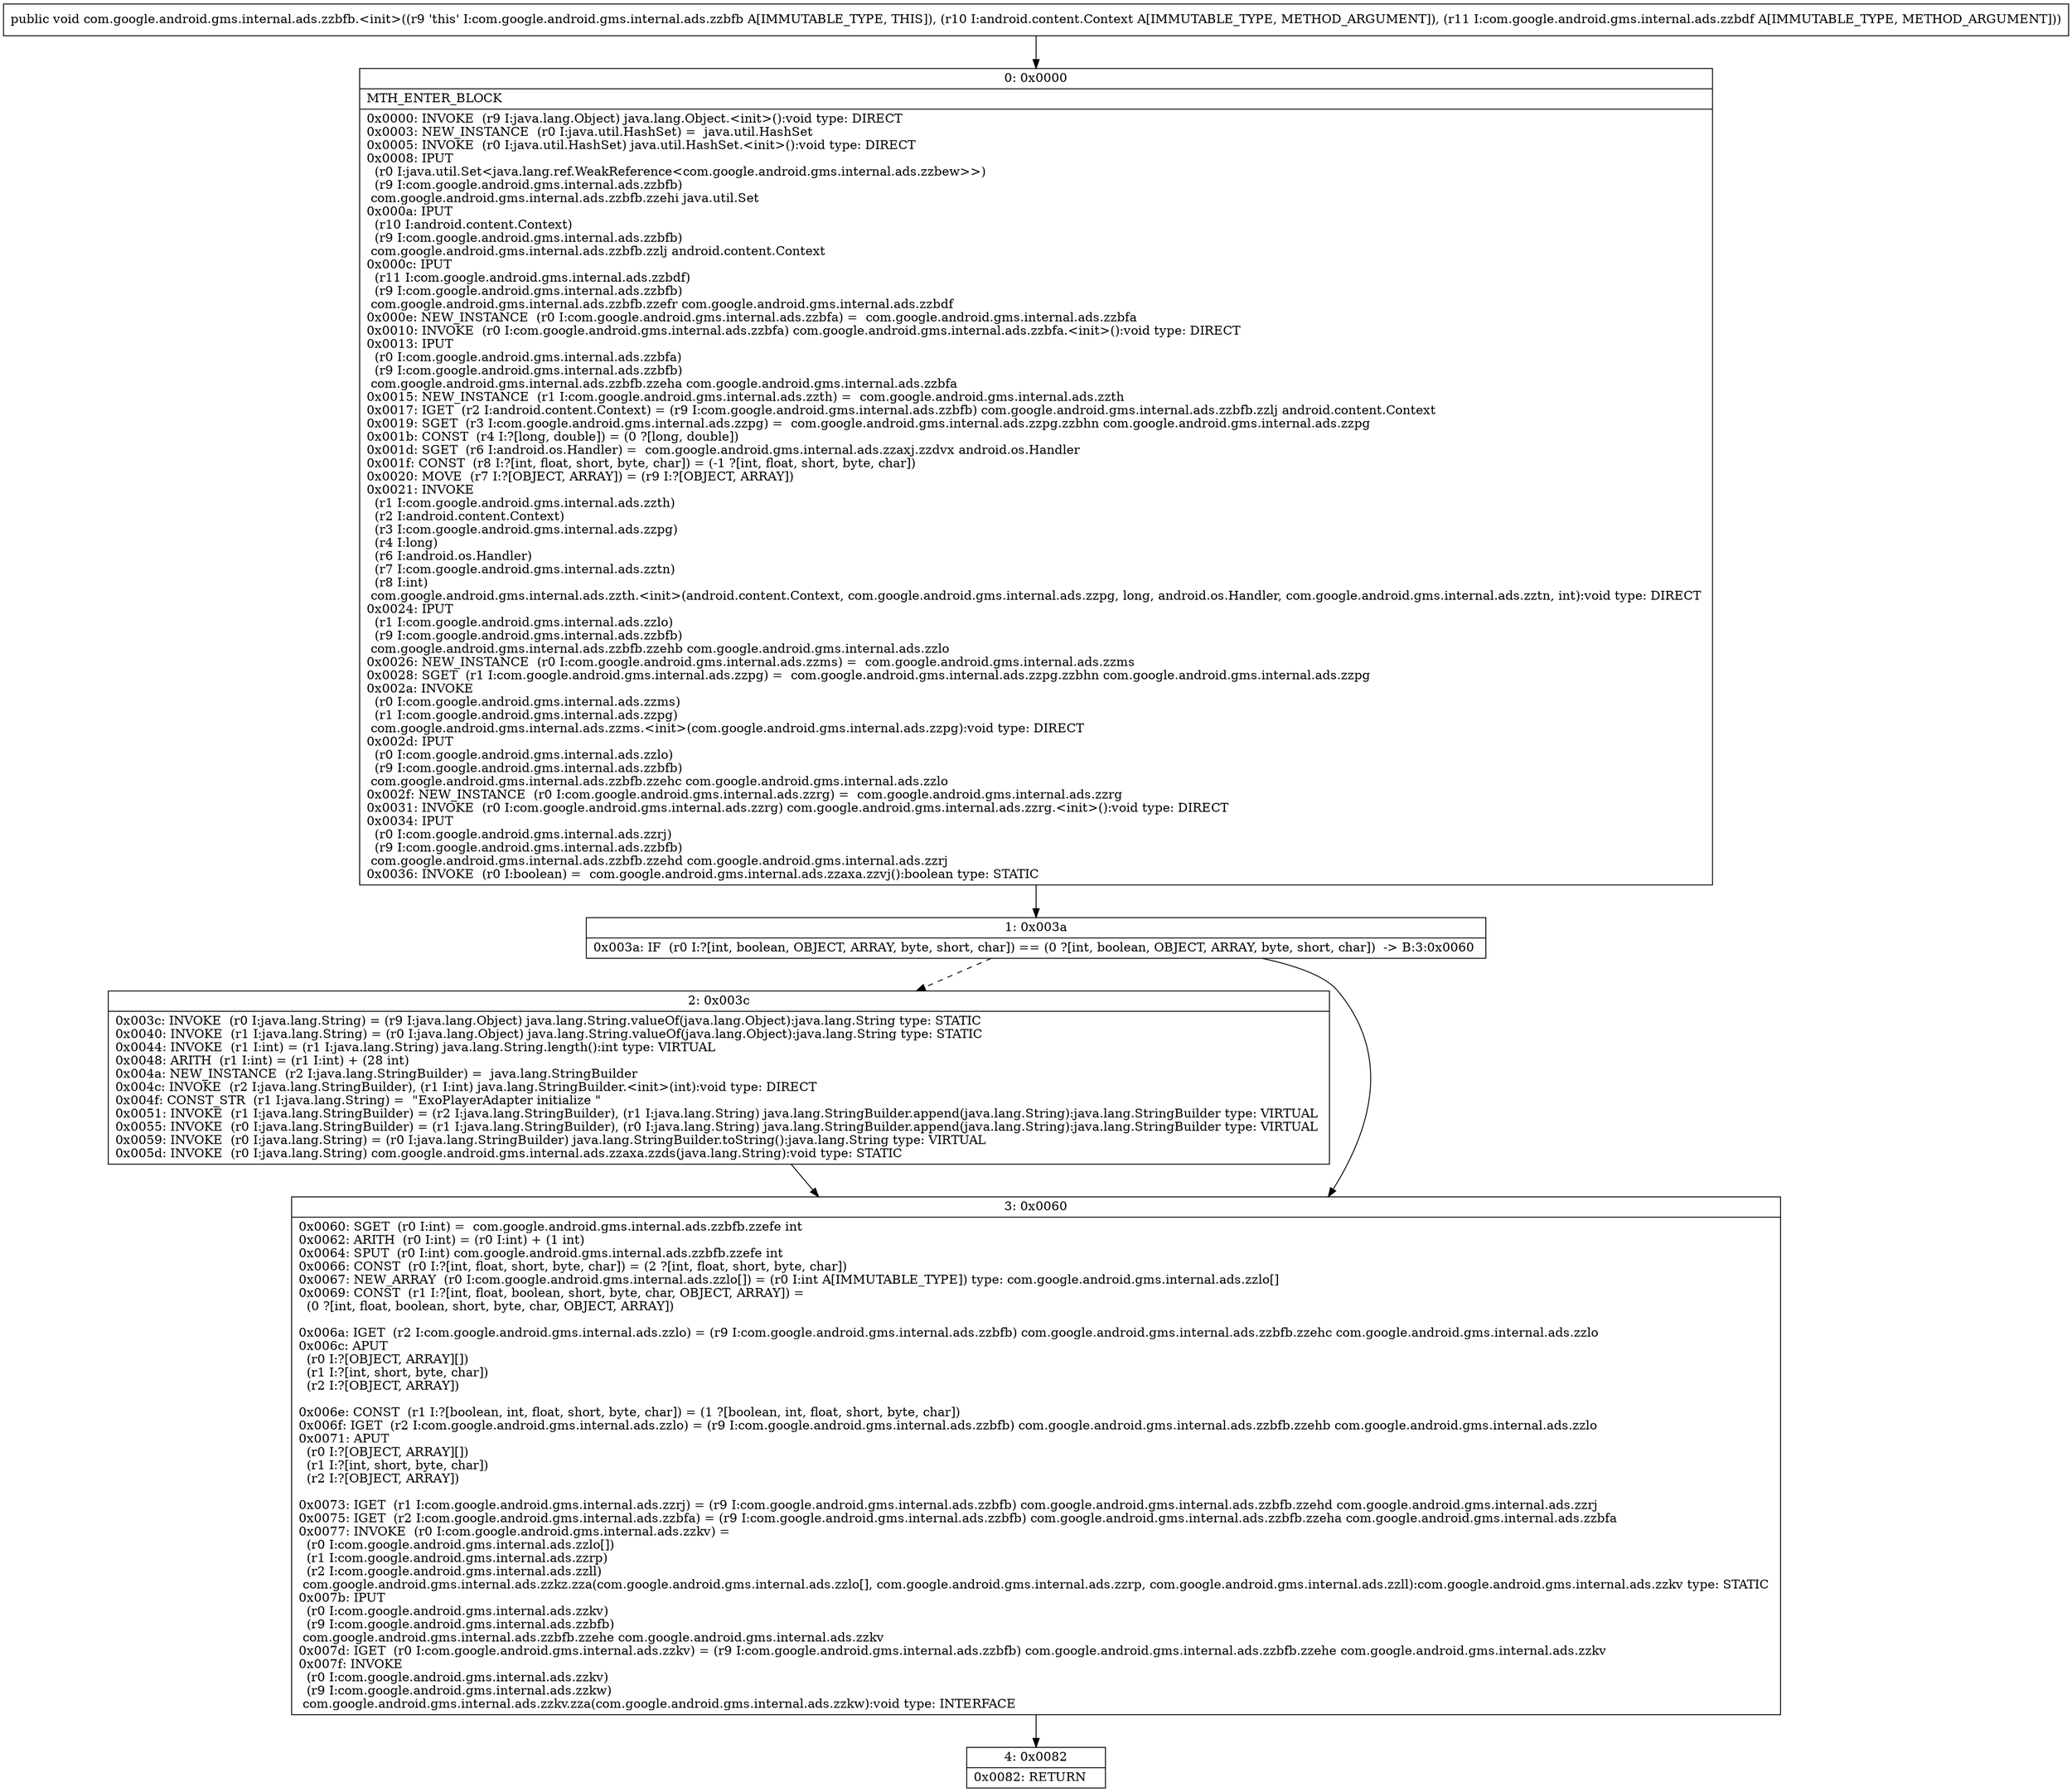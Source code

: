 digraph "CFG forcom.google.android.gms.internal.ads.zzbfb.\<init\>(Landroid\/content\/Context;Lcom\/google\/android\/gms\/internal\/ads\/zzbdf;)V" {
Node_0 [shape=record,label="{0\:\ 0x0000|MTH_ENTER_BLOCK\l|0x0000: INVOKE  (r9 I:java.lang.Object) java.lang.Object.\<init\>():void type: DIRECT \l0x0003: NEW_INSTANCE  (r0 I:java.util.HashSet) =  java.util.HashSet \l0x0005: INVOKE  (r0 I:java.util.HashSet) java.util.HashSet.\<init\>():void type: DIRECT \l0x0008: IPUT  \l  (r0 I:java.util.Set\<java.lang.ref.WeakReference\<com.google.android.gms.internal.ads.zzbew\>\>)\l  (r9 I:com.google.android.gms.internal.ads.zzbfb)\l com.google.android.gms.internal.ads.zzbfb.zzehi java.util.Set \l0x000a: IPUT  \l  (r10 I:android.content.Context)\l  (r9 I:com.google.android.gms.internal.ads.zzbfb)\l com.google.android.gms.internal.ads.zzbfb.zzlj android.content.Context \l0x000c: IPUT  \l  (r11 I:com.google.android.gms.internal.ads.zzbdf)\l  (r9 I:com.google.android.gms.internal.ads.zzbfb)\l com.google.android.gms.internal.ads.zzbfb.zzefr com.google.android.gms.internal.ads.zzbdf \l0x000e: NEW_INSTANCE  (r0 I:com.google.android.gms.internal.ads.zzbfa) =  com.google.android.gms.internal.ads.zzbfa \l0x0010: INVOKE  (r0 I:com.google.android.gms.internal.ads.zzbfa) com.google.android.gms.internal.ads.zzbfa.\<init\>():void type: DIRECT \l0x0013: IPUT  \l  (r0 I:com.google.android.gms.internal.ads.zzbfa)\l  (r9 I:com.google.android.gms.internal.ads.zzbfb)\l com.google.android.gms.internal.ads.zzbfb.zzeha com.google.android.gms.internal.ads.zzbfa \l0x0015: NEW_INSTANCE  (r1 I:com.google.android.gms.internal.ads.zzth) =  com.google.android.gms.internal.ads.zzth \l0x0017: IGET  (r2 I:android.content.Context) = (r9 I:com.google.android.gms.internal.ads.zzbfb) com.google.android.gms.internal.ads.zzbfb.zzlj android.content.Context \l0x0019: SGET  (r3 I:com.google.android.gms.internal.ads.zzpg) =  com.google.android.gms.internal.ads.zzpg.zzbhn com.google.android.gms.internal.ads.zzpg \l0x001b: CONST  (r4 I:?[long, double]) = (0 ?[long, double]) \l0x001d: SGET  (r6 I:android.os.Handler) =  com.google.android.gms.internal.ads.zzaxj.zzdvx android.os.Handler \l0x001f: CONST  (r8 I:?[int, float, short, byte, char]) = (\-1 ?[int, float, short, byte, char]) \l0x0020: MOVE  (r7 I:?[OBJECT, ARRAY]) = (r9 I:?[OBJECT, ARRAY]) \l0x0021: INVOKE  \l  (r1 I:com.google.android.gms.internal.ads.zzth)\l  (r2 I:android.content.Context)\l  (r3 I:com.google.android.gms.internal.ads.zzpg)\l  (r4 I:long)\l  (r6 I:android.os.Handler)\l  (r7 I:com.google.android.gms.internal.ads.zztn)\l  (r8 I:int)\l com.google.android.gms.internal.ads.zzth.\<init\>(android.content.Context, com.google.android.gms.internal.ads.zzpg, long, android.os.Handler, com.google.android.gms.internal.ads.zztn, int):void type: DIRECT \l0x0024: IPUT  \l  (r1 I:com.google.android.gms.internal.ads.zzlo)\l  (r9 I:com.google.android.gms.internal.ads.zzbfb)\l com.google.android.gms.internal.ads.zzbfb.zzehb com.google.android.gms.internal.ads.zzlo \l0x0026: NEW_INSTANCE  (r0 I:com.google.android.gms.internal.ads.zzms) =  com.google.android.gms.internal.ads.zzms \l0x0028: SGET  (r1 I:com.google.android.gms.internal.ads.zzpg) =  com.google.android.gms.internal.ads.zzpg.zzbhn com.google.android.gms.internal.ads.zzpg \l0x002a: INVOKE  \l  (r0 I:com.google.android.gms.internal.ads.zzms)\l  (r1 I:com.google.android.gms.internal.ads.zzpg)\l com.google.android.gms.internal.ads.zzms.\<init\>(com.google.android.gms.internal.ads.zzpg):void type: DIRECT \l0x002d: IPUT  \l  (r0 I:com.google.android.gms.internal.ads.zzlo)\l  (r9 I:com.google.android.gms.internal.ads.zzbfb)\l com.google.android.gms.internal.ads.zzbfb.zzehc com.google.android.gms.internal.ads.zzlo \l0x002f: NEW_INSTANCE  (r0 I:com.google.android.gms.internal.ads.zzrg) =  com.google.android.gms.internal.ads.zzrg \l0x0031: INVOKE  (r0 I:com.google.android.gms.internal.ads.zzrg) com.google.android.gms.internal.ads.zzrg.\<init\>():void type: DIRECT \l0x0034: IPUT  \l  (r0 I:com.google.android.gms.internal.ads.zzrj)\l  (r9 I:com.google.android.gms.internal.ads.zzbfb)\l com.google.android.gms.internal.ads.zzbfb.zzehd com.google.android.gms.internal.ads.zzrj \l0x0036: INVOKE  (r0 I:boolean) =  com.google.android.gms.internal.ads.zzaxa.zzvj():boolean type: STATIC \l}"];
Node_1 [shape=record,label="{1\:\ 0x003a|0x003a: IF  (r0 I:?[int, boolean, OBJECT, ARRAY, byte, short, char]) == (0 ?[int, boolean, OBJECT, ARRAY, byte, short, char])  \-\> B:3:0x0060 \l}"];
Node_2 [shape=record,label="{2\:\ 0x003c|0x003c: INVOKE  (r0 I:java.lang.String) = (r9 I:java.lang.Object) java.lang.String.valueOf(java.lang.Object):java.lang.String type: STATIC \l0x0040: INVOKE  (r1 I:java.lang.String) = (r0 I:java.lang.Object) java.lang.String.valueOf(java.lang.Object):java.lang.String type: STATIC \l0x0044: INVOKE  (r1 I:int) = (r1 I:java.lang.String) java.lang.String.length():int type: VIRTUAL \l0x0048: ARITH  (r1 I:int) = (r1 I:int) + (28 int) \l0x004a: NEW_INSTANCE  (r2 I:java.lang.StringBuilder) =  java.lang.StringBuilder \l0x004c: INVOKE  (r2 I:java.lang.StringBuilder), (r1 I:int) java.lang.StringBuilder.\<init\>(int):void type: DIRECT \l0x004f: CONST_STR  (r1 I:java.lang.String) =  \"ExoPlayerAdapter initialize \" \l0x0051: INVOKE  (r1 I:java.lang.StringBuilder) = (r2 I:java.lang.StringBuilder), (r1 I:java.lang.String) java.lang.StringBuilder.append(java.lang.String):java.lang.StringBuilder type: VIRTUAL \l0x0055: INVOKE  (r0 I:java.lang.StringBuilder) = (r1 I:java.lang.StringBuilder), (r0 I:java.lang.String) java.lang.StringBuilder.append(java.lang.String):java.lang.StringBuilder type: VIRTUAL \l0x0059: INVOKE  (r0 I:java.lang.String) = (r0 I:java.lang.StringBuilder) java.lang.StringBuilder.toString():java.lang.String type: VIRTUAL \l0x005d: INVOKE  (r0 I:java.lang.String) com.google.android.gms.internal.ads.zzaxa.zzds(java.lang.String):void type: STATIC \l}"];
Node_3 [shape=record,label="{3\:\ 0x0060|0x0060: SGET  (r0 I:int) =  com.google.android.gms.internal.ads.zzbfb.zzefe int \l0x0062: ARITH  (r0 I:int) = (r0 I:int) + (1 int) \l0x0064: SPUT  (r0 I:int) com.google.android.gms.internal.ads.zzbfb.zzefe int \l0x0066: CONST  (r0 I:?[int, float, short, byte, char]) = (2 ?[int, float, short, byte, char]) \l0x0067: NEW_ARRAY  (r0 I:com.google.android.gms.internal.ads.zzlo[]) = (r0 I:int A[IMMUTABLE_TYPE]) type: com.google.android.gms.internal.ads.zzlo[] \l0x0069: CONST  (r1 I:?[int, float, boolean, short, byte, char, OBJECT, ARRAY]) = \l  (0 ?[int, float, boolean, short, byte, char, OBJECT, ARRAY])\l \l0x006a: IGET  (r2 I:com.google.android.gms.internal.ads.zzlo) = (r9 I:com.google.android.gms.internal.ads.zzbfb) com.google.android.gms.internal.ads.zzbfb.zzehc com.google.android.gms.internal.ads.zzlo \l0x006c: APUT  \l  (r0 I:?[OBJECT, ARRAY][])\l  (r1 I:?[int, short, byte, char])\l  (r2 I:?[OBJECT, ARRAY])\l \l0x006e: CONST  (r1 I:?[boolean, int, float, short, byte, char]) = (1 ?[boolean, int, float, short, byte, char]) \l0x006f: IGET  (r2 I:com.google.android.gms.internal.ads.zzlo) = (r9 I:com.google.android.gms.internal.ads.zzbfb) com.google.android.gms.internal.ads.zzbfb.zzehb com.google.android.gms.internal.ads.zzlo \l0x0071: APUT  \l  (r0 I:?[OBJECT, ARRAY][])\l  (r1 I:?[int, short, byte, char])\l  (r2 I:?[OBJECT, ARRAY])\l \l0x0073: IGET  (r1 I:com.google.android.gms.internal.ads.zzrj) = (r9 I:com.google.android.gms.internal.ads.zzbfb) com.google.android.gms.internal.ads.zzbfb.zzehd com.google.android.gms.internal.ads.zzrj \l0x0075: IGET  (r2 I:com.google.android.gms.internal.ads.zzbfa) = (r9 I:com.google.android.gms.internal.ads.zzbfb) com.google.android.gms.internal.ads.zzbfb.zzeha com.google.android.gms.internal.ads.zzbfa \l0x0077: INVOKE  (r0 I:com.google.android.gms.internal.ads.zzkv) = \l  (r0 I:com.google.android.gms.internal.ads.zzlo[])\l  (r1 I:com.google.android.gms.internal.ads.zzrp)\l  (r2 I:com.google.android.gms.internal.ads.zzll)\l com.google.android.gms.internal.ads.zzkz.zza(com.google.android.gms.internal.ads.zzlo[], com.google.android.gms.internal.ads.zzrp, com.google.android.gms.internal.ads.zzll):com.google.android.gms.internal.ads.zzkv type: STATIC \l0x007b: IPUT  \l  (r0 I:com.google.android.gms.internal.ads.zzkv)\l  (r9 I:com.google.android.gms.internal.ads.zzbfb)\l com.google.android.gms.internal.ads.zzbfb.zzehe com.google.android.gms.internal.ads.zzkv \l0x007d: IGET  (r0 I:com.google.android.gms.internal.ads.zzkv) = (r9 I:com.google.android.gms.internal.ads.zzbfb) com.google.android.gms.internal.ads.zzbfb.zzehe com.google.android.gms.internal.ads.zzkv \l0x007f: INVOKE  \l  (r0 I:com.google.android.gms.internal.ads.zzkv)\l  (r9 I:com.google.android.gms.internal.ads.zzkw)\l com.google.android.gms.internal.ads.zzkv.zza(com.google.android.gms.internal.ads.zzkw):void type: INTERFACE \l}"];
Node_4 [shape=record,label="{4\:\ 0x0082|0x0082: RETURN   \l}"];
MethodNode[shape=record,label="{public void com.google.android.gms.internal.ads.zzbfb.\<init\>((r9 'this' I:com.google.android.gms.internal.ads.zzbfb A[IMMUTABLE_TYPE, THIS]), (r10 I:android.content.Context A[IMMUTABLE_TYPE, METHOD_ARGUMENT]), (r11 I:com.google.android.gms.internal.ads.zzbdf A[IMMUTABLE_TYPE, METHOD_ARGUMENT])) }"];
MethodNode -> Node_0;
Node_0 -> Node_1;
Node_1 -> Node_2[style=dashed];
Node_1 -> Node_3;
Node_2 -> Node_3;
Node_3 -> Node_4;
}

